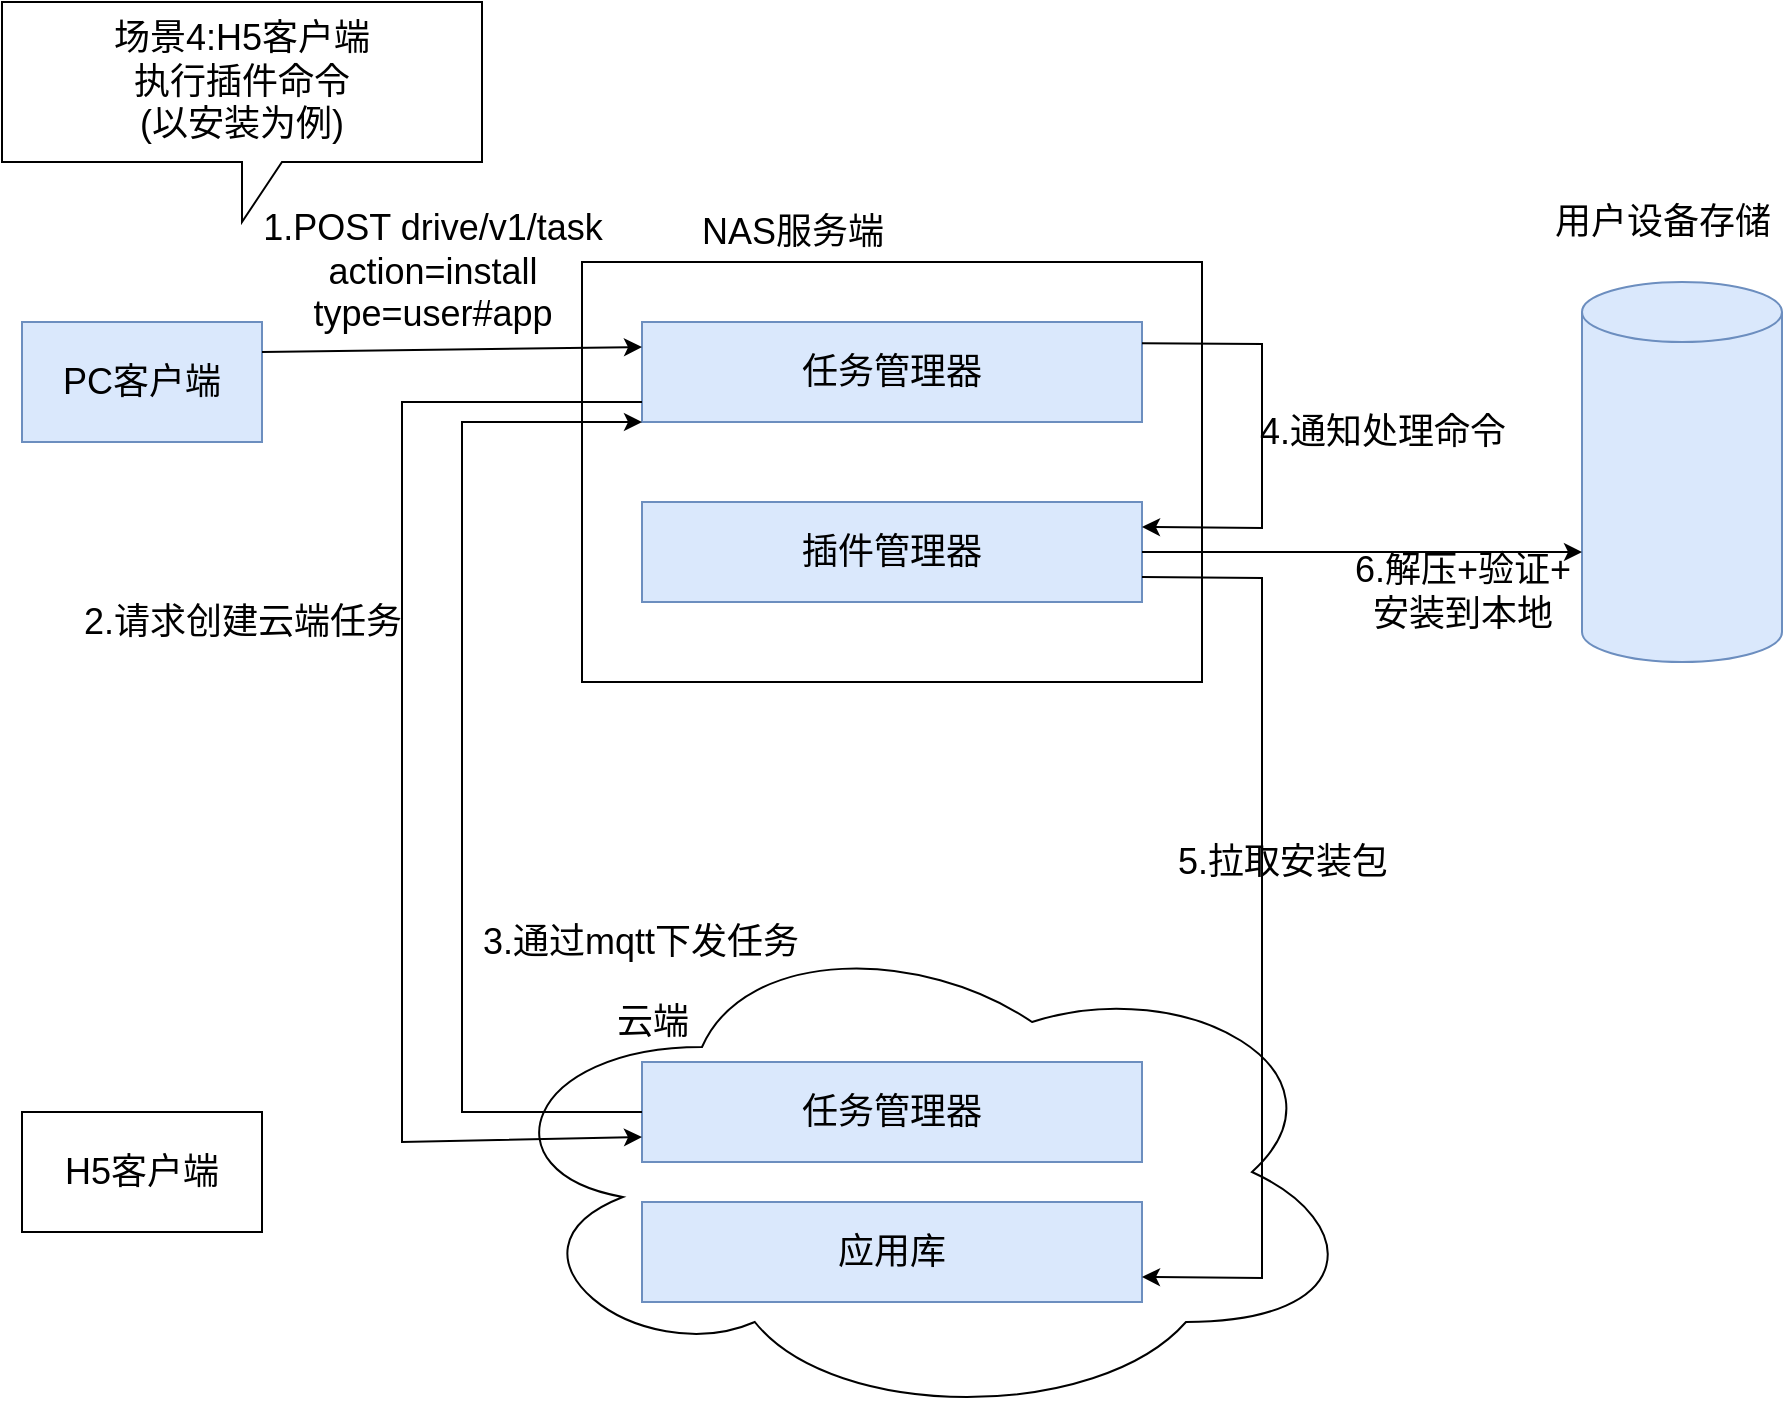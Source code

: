 <mxfile version="16.2.4" type="github"><diagram id="7HqS3swt_487gTaHM_jo" name="Page-1"><mxGraphModel dx="1248" dy="626" grid="1" gridSize="10" guides="1" tooltips="1" connect="1" arrows="1" fold="1" page="1" pageScale="1" pageWidth="827" pageHeight="1169" math="0" shadow="0"><root><mxCell id="0"/><mxCell id="1" parent="0"/><mxCell id="KnuuBMWMvG8lBeq6jmI4-1" value="&lt;font style=&quot;font-size: 18px&quot;&gt;PC客户端&lt;/font&gt;" style="rounded=0;whiteSpace=wrap;html=1;fillColor=#dae8fc;strokeColor=#6c8ebf;" parent="1" vertex="1"><mxGeometry x="20" y="310" width="120" height="60" as="geometry"/></mxCell><mxCell id="KnuuBMWMvG8lBeq6jmI4-2" value="" style="rounded=0;whiteSpace=wrap;html=1;" parent="1" vertex="1"><mxGeometry x="300" y="280" width="310" height="210" as="geometry"/></mxCell><mxCell id="KnuuBMWMvG8lBeq6jmI4-3" value="&lt;font style=&quot;font-size: 18px&quot;&gt;NAS服务端&lt;/font&gt;" style="text;html=1;align=center;verticalAlign=middle;resizable=0;points=[];autosize=1;strokeColor=none;fillColor=none;" parent="1" vertex="1"><mxGeometry x="350" y="255" width="110" height="20" as="geometry"/></mxCell><mxCell id="KnuuBMWMvG8lBeq6jmI4-4" value="任务管理器" style="rounded=0;whiteSpace=wrap;html=1;fontSize=18;fillColor=#dae8fc;strokeColor=#6c8ebf;" parent="1" vertex="1"><mxGeometry x="330" y="310" width="250" height="50" as="geometry"/></mxCell><mxCell id="KnuuBMWMvG8lBeq6jmI4-5" value="插件管理器" style="rounded=0;whiteSpace=wrap;html=1;fontSize=18;fillColor=#dae8fc;strokeColor=#6c8ebf;" parent="1" vertex="1"><mxGeometry x="330" y="400" width="250" height="50" as="geometry"/></mxCell><mxCell id="KnuuBMWMvG8lBeq6jmI4-6" value="" style="ellipse;shape=cloud;whiteSpace=wrap;html=1;fontSize=18;" parent="1" vertex="1"><mxGeometry x="250" y="610" width="440" height="250" as="geometry"/></mxCell><mxCell id="KnuuBMWMvG8lBeq6jmI4-7" value="&lt;font style=&quot;font-size: 18px&quot;&gt;云端&lt;/font&gt;" style="text;html=1;align=center;verticalAlign=middle;resizable=0;points=[];autosize=1;strokeColor=none;fillColor=none;" parent="1" vertex="1"><mxGeometry x="310" y="650" width="50" height="20" as="geometry"/></mxCell><mxCell id="KnuuBMWMvG8lBeq6jmI4-8" value="任务管理器" style="rounded=0;whiteSpace=wrap;html=1;fontSize=18;fillColor=#dae8fc;strokeColor=#6c8ebf;" parent="1" vertex="1"><mxGeometry x="330" y="680" width="250" height="50" as="geometry"/></mxCell><mxCell id="KnuuBMWMvG8lBeq6jmI4-9" value="&lt;font style=&quot;font-size: 18px&quot;&gt;H5客户端&lt;/font&gt;" style="rounded=0;whiteSpace=wrap;html=1;" parent="1" vertex="1"><mxGeometry x="20" y="705" width="120" height="60" as="geometry"/></mxCell><mxCell id="KnuuBMWMvG8lBeq6jmI4-10" value="应用库" style="rounded=0;whiteSpace=wrap;html=1;fontSize=18;fillColor=#dae8fc;strokeColor=#6c8ebf;" parent="1" vertex="1"><mxGeometry x="330" y="750" width="250" height="50" as="geometry"/></mxCell><mxCell id="KnuuBMWMvG8lBeq6jmI4-15" value="场景4:H5客户端&lt;br&gt;执行插件命令&lt;br&gt;(以安装为例)" style="shape=callout;whiteSpace=wrap;html=1;perimeter=calloutPerimeter;fontSize=18;" parent="1" vertex="1"><mxGeometry x="10" y="150" width="240" height="110" as="geometry"/></mxCell><mxCell id="KnuuBMWMvG8lBeq6jmI4-16" value="" style="endArrow=classic;html=1;rounded=0;fontSize=18;exitX=1;exitY=0.25;exitDx=0;exitDy=0;entryX=0;entryY=0.25;entryDx=0;entryDy=0;" parent="1" source="KnuuBMWMvG8lBeq6jmI4-1" target="KnuuBMWMvG8lBeq6jmI4-4" edge="1"><mxGeometry width="50" height="50" relative="1" as="geometry"><mxPoint x="140" y="380" as="sourcePoint"/><mxPoint x="330" y="407.5" as="targetPoint"/></mxGeometry></mxCell><mxCell id="KnuuBMWMvG8lBeq6jmI4-17" value="1.POST drive/v1/task&lt;br&gt;action=install&lt;br&gt;type=user#app" style="text;html=1;align=center;verticalAlign=middle;resizable=0;points=[];autosize=1;strokeColor=none;fillColor=none;fontSize=18;" parent="1" vertex="1"><mxGeometry x="130" y="250" width="190" height="70" as="geometry"/></mxCell><mxCell id="KnuuBMWMvG8lBeq6jmI4-21" value="用户设备存储" style="text;html=1;align=center;verticalAlign=middle;resizable=0;points=[];autosize=1;strokeColor=none;fillColor=none;fontSize=18;" parent="1" vertex="1"><mxGeometry x="780" y="245" width="120" height="30" as="geometry"/></mxCell><mxCell id="KnuuBMWMvG8lBeq6jmI4-22" value="" style="shape=cylinder3;whiteSpace=wrap;html=1;boundedLbl=1;backgroundOutline=1;size=15;fontSize=18;fillColor=#dae8fc;strokeColor=#6c8ebf;" parent="1" vertex="1"><mxGeometry x="800" y="290" width="100" height="190" as="geometry"/></mxCell><mxCell id="KnuuBMWMvG8lBeq6jmI4-23" value="" style="endArrow=classic;html=1;rounded=0;fontSize=18;exitX=1;exitY=0.75;exitDx=0;exitDy=0;entryX=1;entryY=0.75;entryDx=0;entryDy=0;" parent="1" source="KnuuBMWMvG8lBeq6jmI4-5" target="KnuuBMWMvG8lBeq6jmI4-10" edge="1"><mxGeometry width="50" height="50" relative="1" as="geometry"><mxPoint x="660" y="530" as="sourcePoint"/><mxPoint x="710" y="480" as="targetPoint"/><Array as="points"><mxPoint x="640" y="438"/><mxPoint x="640" y="788"/></Array></mxGeometry></mxCell><mxCell id="ddFM-oOP3RnT6Tgupi9R-1" value="" style="endArrow=classic;html=1;rounded=0;fontSize=18;entryX=0;entryY=0.75;entryDx=0;entryDy=0;" parent="1" target="KnuuBMWMvG8lBeq6jmI4-8" edge="1"><mxGeometry width="50" height="50" relative="1" as="geometry"><mxPoint x="330" y="350" as="sourcePoint"/><mxPoint x="340" y="332.5" as="targetPoint"/><Array as="points"><mxPoint x="210" y="350"/><mxPoint x="210" y="720"/></Array></mxGeometry></mxCell><mxCell id="ddFM-oOP3RnT6Tgupi9R-2" value="&lt;font style=&quot;font-size: 18px&quot;&gt;3.通过mqtt下发任务&lt;/font&gt;" style="text;html=1;align=center;verticalAlign=middle;resizable=0;points=[];autosize=1;strokeColor=none;fillColor=none;" parent="1" vertex="1"><mxGeometry x="244" y="610" width="170" height="20" as="geometry"/></mxCell><mxCell id="ddFM-oOP3RnT6Tgupi9R-3" value="" style="endArrow=classic;html=1;rounded=0;fontSize=18;exitX=0;exitY=0.5;exitDx=0;exitDy=0;entryX=0;entryY=1;entryDx=0;entryDy=0;" parent="1" source="KnuuBMWMvG8lBeq6jmI4-8" target="KnuuBMWMvG8lBeq6jmI4-4" edge="1"><mxGeometry width="50" height="50" relative="1" as="geometry"><mxPoint x="590" y="447.5" as="sourcePoint"/><mxPoint x="280" y="380" as="targetPoint"/><Array as="points"><mxPoint x="240" y="705"/><mxPoint x="240" y="360"/></Array></mxGeometry></mxCell><mxCell id="ddFM-oOP3RnT6Tgupi9R-4" value="&lt;font style=&quot;font-size: 18px&quot;&gt;2.请求创建云端任务&lt;/font&gt;" style="text;html=1;align=center;verticalAlign=middle;resizable=0;points=[];autosize=1;strokeColor=none;fillColor=none;" parent="1" vertex="1"><mxGeometry x="45" y="450" width="170" height="20" as="geometry"/></mxCell><mxCell id="ddFM-oOP3RnT6Tgupi9R-6" value="" style="endArrow=classic;html=1;rounded=0;fontSize=18;exitX=1;exitY=0.75;exitDx=0;exitDy=0;entryX=1;entryY=0.25;entryDx=0;entryDy=0;" parent="1" target="KnuuBMWMvG8lBeq6jmI4-5" edge="1"><mxGeometry width="50" height="50" relative="1" as="geometry"><mxPoint x="580" y="320.63" as="sourcePoint"/><mxPoint x="801.4" y="320.0" as="targetPoint"/><Array as="points"><mxPoint x="640" y="321"/><mxPoint x="640" y="413"/></Array></mxGeometry></mxCell><mxCell id="ddFM-oOP3RnT6Tgupi9R-7" value="4.通知处理命令" style="text;html=1;align=center;verticalAlign=middle;resizable=0;points=[];autosize=1;strokeColor=none;fillColor=none;fontSize=18;" parent="1" vertex="1"><mxGeometry x="630" y="350" width="140" height="30" as="geometry"/></mxCell><mxCell id="ddFM-oOP3RnT6Tgupi9R-9" value="5.拉取安装包" style="text;html=1;align=center;verticalAlign=middle;resizable=0;points=[];autosize=1;strokeColor=none;fillColor=none;fontSize=18;" parent="1" vertex="1"><mxGeometry x="590" y="565" width="120" height="30" as="geometry"/></mxCell><mxCell id="ddFM-oOP3RnT6Tgupi9R-11" value="" style="endArrow=classic;html=1;rounded=0;fontSize=18;entryX=0;entryY=0;entryDx=0;entryDy=135;entryPerimeter=0;exitX=1;exitY=0.5;exitDx=0;exitDy=0;" parent="1" source="KnuuBMWMvG8lBeq6jmI4-5" target="KnuuBMWMvG8lBeq6jmI4-22" edge="1"><mxGeometry width="50" height="50" relative="1" as="geometry"><mxPoint x="610" y="425" as="sourcePoint"/><mxPoint x="150" y="405" as="targetPoint"/></mxGeometry></mxCell><mxCell id="ddFM-oOP3RnT6Tgupi9R-12" value="6.解压+验证+&lt;br&gt;安装到本地" style="text;html=1;align=center;verticalAlign=middle;resizable=0;points=[];autosize=1;strokeColor=none;fillColor=none;fontSize=18;" parent="1" vertex="1"><mxGeometry x="680" y="420" width="120" height="50" as="geometry"/></mxCell></root></mxGraphModel></diagram></mxfile>